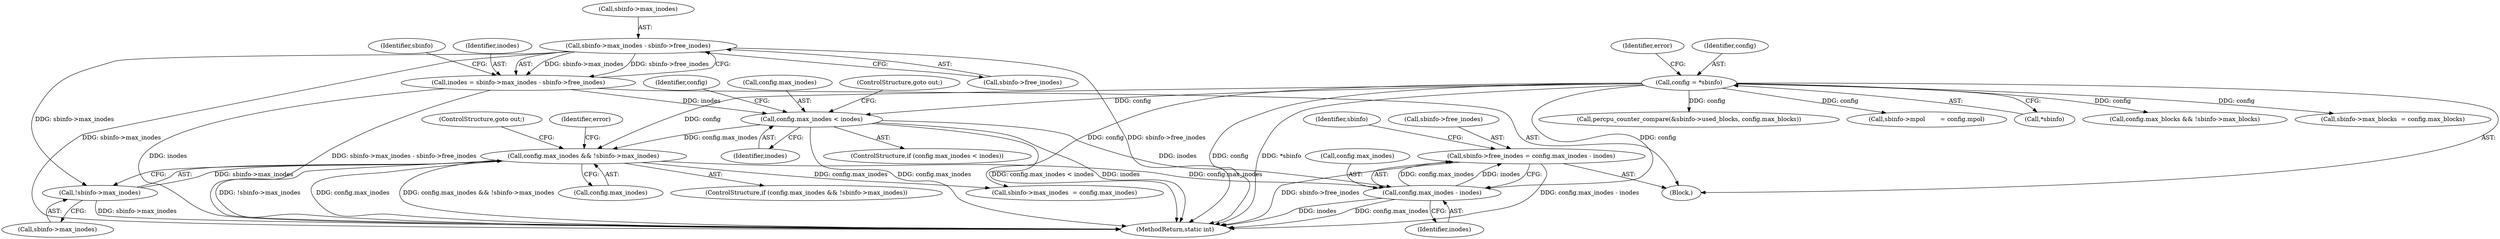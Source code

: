 digraph "0_linux_5f00110f7273f9ff04ac69a5f85bb535a4fd0987@API" {
"1000201" [label="(Call,sbinfo->free_inodes = config.max_inodes - inodes)"];
"1000205" [label="(Call,config.max_inodes - inodes)"];
"1000113" [label="(Call,config = *sbinfo)"];
"1000175" [label="(Call,config.max_inodes && !sbinfo->max_inodes)"];
"1000158" [label="(Call,config.max_inodes < inodes)"];
"1000136" [label="(Call,inodes = sbinfo->max_inodes - sbinfo->free_inodes)"];
"1000138" [label="(Call,sbinfo->max_inodes - sbinfo->free_inodes)"];
"1000179" [label="(Call,!sbinfo->max_inodes)"];
"1000167" [label="(Identifier,config)"];
"1000183" [label="(ControlStructure,goto out;)"];
"1000179" [label="(Call,!sbinfo->max_inodes)"];
"1000159" [label="(Call,config.max_inodes)"];
"1000137" [label="(Identifier,inodes)"];
"1000175" [label="(Call,config.max_inodes && !sbinfo->max_inodes)"];
"1000201" [label="(Call,sbinfo->free_inodes = config.max_inodes - inodes)"];
"1000120" [label="(Identifier,error)"];
"1000150" [label="(Identifier,sbinfo)"];
"1000214" [label="(Call,sbinfo->mpol        = config.mpol)"];
"1000106" [label="(Block,)"];
"1000174" [label="(ControlStructure,if (config.max_inodes && !sbinfo->max_inodes))"];
"1000194" [label="(Call,sbinfo->max_inodes  = config.max_inodes)"];
"1000163" [label="(ControlStructure,goto out;)"];
"1000115" [label="(Call,*sbinfo)"];
"1000162" [label="(Identifier,inodes)"];
"1000136" [label="(Call,inodes = sbinfo->max_inodes - sbinfo->free_inodes)"];
"1000176" [label="(Call,config.max_inodes)"];
"1000165" [label="(Call,config.max_blocks && !sbinfo->max_blocks)"];
"1000206" [label="(Call,config.max_inodes)"];
"1000187" [label="(Call,sbinfo->max_blocks  = config.max_blocks)"];
"1000158" [label="(Call,config.max_inodes < inodes)"];
"1000114" [label="(Identifier,config)"];
"1000209" [label="(Identifier,inodes)"];
"1000212" [label="(Identifier,sbinfo)"];
"1000185" [label="(Identifier,error)"];
"1000113" [label="(Call,config = *sbinfo)"];
"1000157" [label="(ControlStructure,if (config.max_inodes < inodes))"];
"1000202" [label="(Call,sbinfo->free_inodes)"];
"1000229" [label="(MethodReturn,static int)"];
"1000139" [label="(Call,sbinfo->max_inodes)"];
"1000147" [label="(Call,percpu_counter_compare(&sbinfo->used_blocks, config.max_blocks))"];
"1000180" [label="(Call,sbinfo->max_inodes)"];
"1000205" [label="(Call,config.max_inodes - inodes)"];
"1000142" [label="(Call,sbinfo->free_inodes)"];
"1000138" [label="(Call,sbinfo->max_inodes - sbinfo->free_inodes)"];
"1000201" -> "1000106"  [label="AST: "];
"1000201" -> "1000205"  [label="CFG: "];
"1000202" -> "1000201"  [label="AST: "];
"1000205" -> "1000201"  [label="AST: "];
"1000212" -> "1000201"  [label="CFG: "];
"1000201" -> "1000229"  [label="DDG: config.max_inodes - inodes"];
"1000201" -> "1000229"  [label="DDG: sbinfo->free_inodes"];
"1000205" -> "1000201"  [label="DDG: config.max_inodes"];
"1000205" -> "1000201"  [label="DDG: inodes"];
"1000205" -> "1000209"  [label="CFG: "];
"1000206" -> "1000205"  [label="AST: "];
"1000209" -> "1000205"  [label="AST: "];
"1000205" -> "1000229"  [label="DDG: inodes"];
"1000205" -> "1000229"  [label="DDG: config.max_inodes"];
"1000113" -> "1000205"  [label="DDG: config"];
"1000175" -> "1000205"  [label="DDG: config.max_inodes"];
"1000158" -> "1000205"  [label="DDG: inodes"];
"1000113" -> "1000106"  [label="AST: "];
"1000113" -> "1000115"  [label="CFG: "];
"1000114" -> "1000113"  [label="AST: "];
"1000115" -> "1000113"  [label="AST: "];
"1000120" -> "1000113"  [label="CFG: "];
"1000113" -> "1000229"  [label="DDG: config"];
"1000113" -> "1000229"  [label="DDG: *sbinfo"];
"1000113" -> "1000147"  [label="DDG: config"];
"1000113" -> "1000158"  [label="DDG: config"];
"1000113" -> "1000165"  [label="DDG: config"];
"1000113" -> "1000175"  [label="DDG: config"];
"1000113" -> "1000187"  [label="DDG: config"];
"1000113" -> "1000194"  [label="DDG: config"];
"1000113" -> "1000214"  [label="DDG: config"];
"1000175" -> "1000174"  [label="AST: "];
"1000175" -> "1000176"  [label="CFG: "];
"1000175" -> "1000179"  [label="CFG: "];
"1000176" -> "1000175"  [label="AST: "];
"1000179" -> "1000175"  [label="AST: "];
"1000183" -> "1000175"  [label="CFG: "];
"1000185" -> "1000175"  [label="CFG: "];
"1000175" -> "1000229"  [label="DDG: !sbinfo->max_inodes"];
"1000175" -> "1000229"  [label="DDG: config.max_inodes"];
"1000175" -> "1000229"  [label="DDG: config.max_inodes && !sbinfo->max_inodes"];
"1000158" -> "1000175"  [label="DDG: config.max_inodes"];
"1000179" -> "1000175"  [label="DDG: sbinfo->max_inodes"];
"1000175" -> "1000194"  [label="DDG: config.max_inodes"];
"1000158" -> "1000157"  [label="AST: "];
"1000158" -> "1000162"  [label="CFG: "];
"1000159" -> "1000158"  [label="AST: "];
"1000162" -> "1000158"  [label="AST: "];
"1000163" -> "1000158"  [label="CFG: "];
"1000167" -> "1000158"  [label="CFG: "];
"1000158" -> "1000229"  [label="DDG: config.max_inodes"];
"1000158" -> "1000229"  [label="DDG: config.max_inodes < inodes"];
"1000158" -> "1000229"  [label="DDG: inodes"];
"1000136" -> "1000158"  [label="DDG: inodes"];
"1000136" -> "1000106"  [label="AST: "];
"1000136" -> "1000138"  [label="CFG: "];
"1000137" -> "1000136"  [label="AST: "];
"1000138" -> "1000136"  [label="AST: "];
"1000150" -> "1000136"  [label="CFG: "];
"1000136" -> "1000229"  [label="DDG: sbinfo->max_inodes - sbinfo->free_inodes"];
"1000136" -> "1000229"  [label="DDG: inodes"];
"1000138" -> "1000136"  [label="DDG: sbinfo->max_inodes"];
"1000138" -> "1000136"  [label="DDG: sbinfo->free_inodes"];
"1000138" -> "1000142"  [label="CFG: "];
"1000139" -> "1000138"  [label="AST: "];
"1000142" -> "1000138"  [label="AST: "];
"1000138" -> "1000229"  [label="DDG: sbinfo->free_inodes"];
"1000138" -> "1000229"  [label="DDG: sbinfo->max_inodes"];
"1000138" -> "1000179"  [label="DDG: sbinfo->max_inodes"];
"1000179" -> "1000180"  [label="CFG: "];
"1000180" -> "1000179"  [label="AST: "];
"1000179" -> "1000229"  [label="DDG: sbinfo->max_inodes"];
}
